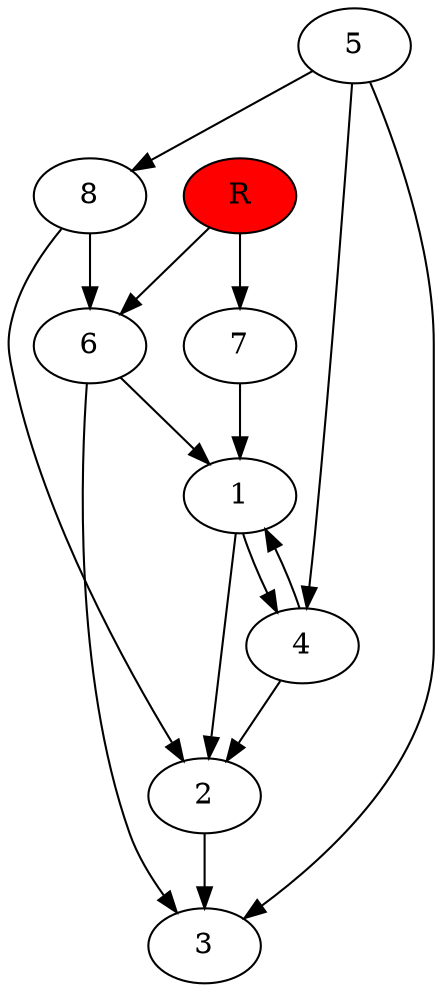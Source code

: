 digraph prb19061 {
	1
	2
	3
	4
	5
	6
	7
	8
	R [fillcolor="#ff0000" style=filled]
	1 -> 2
	1 -> 4
	2 -> 3
	4 -> 1
	4 -> 2
	5 -> 3
	5 -> 4
	5 -> 8
	6 -> 1
	6 -> 3
	7 -> 1
	8 -> 2
	8 -> 6
	R -> 6
	R -> 7
}
